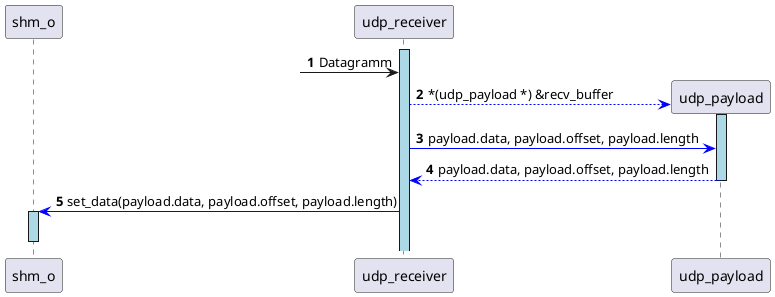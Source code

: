 @startuml

autonumber

'participant api order 10
participant shm_o order 30
participant udp_receiver order 50
participant udp_payload order 60


'activate api #FFBBBB
activate udp_receiver #lightblue
?-> udp_receiver: Datagramm

'receive
udp_receiver --[#blue]> udp_payload **: *(udp_payload *) &recv_buffer
activate udp_payload #lightblue
udp_receiver -[#blue]> udp_payload: payload.data, payload.offset, payload.length
udp_payload --[#blue]> udp_receiver: payload.data, payload.offset, payload.length
deactivate udp_payload
udp_receiver -[#blue]> shm_o : set_data(payload.data, payload.offset, payload.length)
activate shm_o #lightblue
deactivate shm_o


@enduml